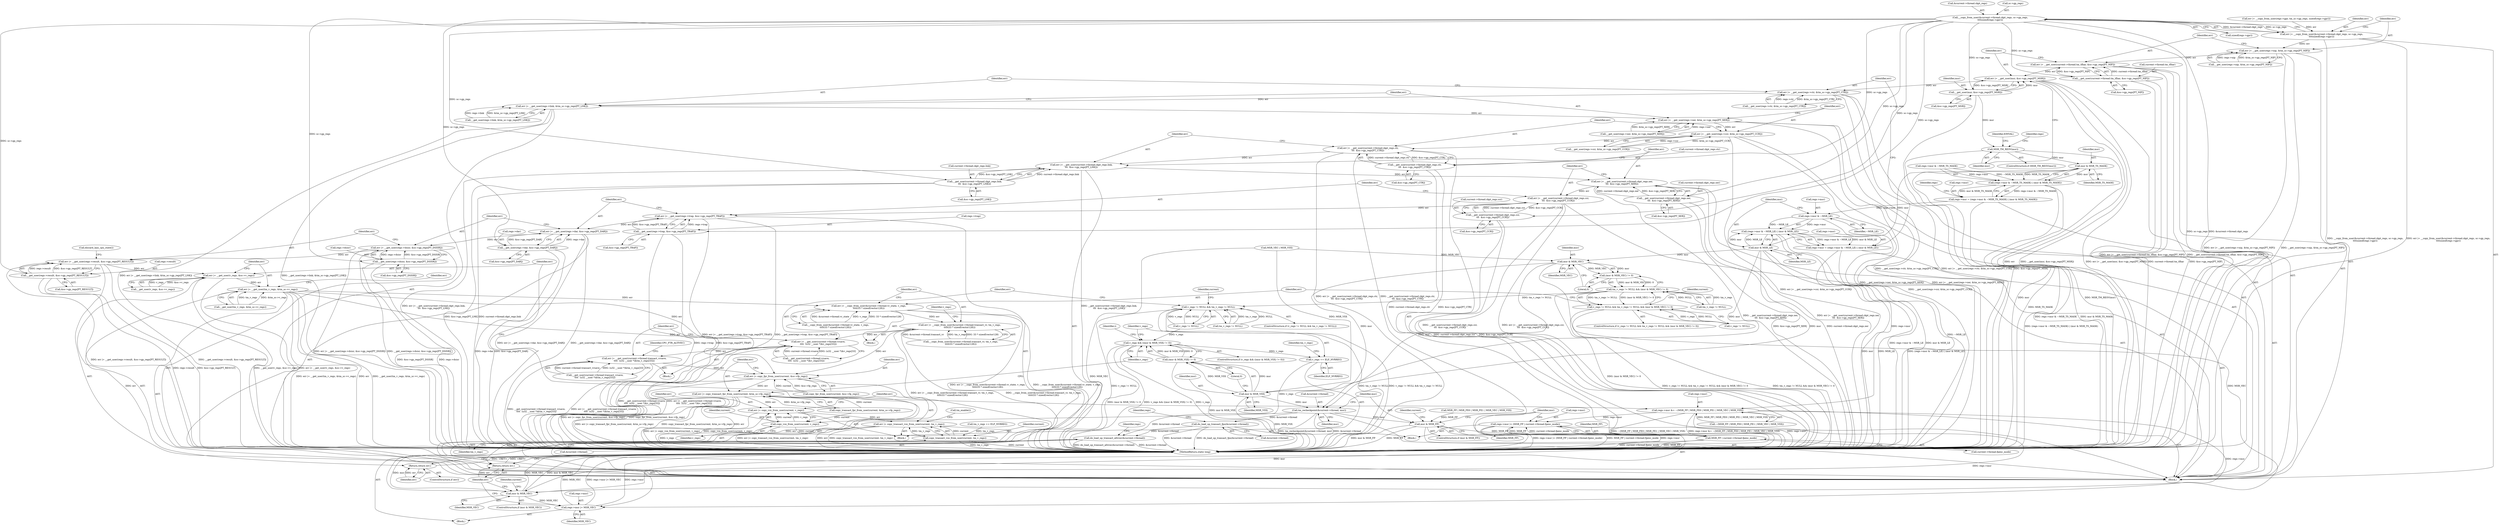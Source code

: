 digraph "0_linux_d2b9d2a5ad5ef04ff978c9923d19730cb05efd55_0@pointer" {
"1000145" [label="(Call,__copy_from_user(&current->thread.ckpt_regs, sc->gp_regs,\n\t\t\t\tsizeof(regs->gpr)))"];
"1000143" [label="(Call,err |= __copy_from_user(&current->thread.ckpt_regs, sc->gp_regs,\n\t\t\t\tsizeof(regs->gpr)))"];
"1000159" [label="(Call,err |= __get_user(regs->nip, &tm_sc->gp_regs[PT_NIP]))"];
"1000171" [label="(Call,err |= __get_user(current->thread.tm_tfhar, &sc->gp_regs[PT_NIP]))"];
"1000185" [label="(Call,err |= __get_user(msr, &sc->gp_regs[PT_MSR]))"];
"1000227" [label="(Call,err |= __get_user(regs->ctr, &tm_sc->gp_regs[PT_CTR]))"];
"1000239" [label="(Call,err |= __get_user(regs->link, &tm_sc->gp_regs[PT_LNK]))"];
"1000251" [label="(Call,err |= __get_user(regs->xer, &tm_sc->gp_regs[PT_XER]))"];
"1000263" [label="(Call,err |= __get_user(regs->ccr, &tm_sc->gp_regs[PT_CCR]))"];
"1000275" [label="(Call,err |= __get_user(current->thread.ckpt_regs.ctr,\n\t\t\t  &sc->gp_regs[PT_CTR]))"];
"1000291" [label="(Call,err |= __get_user(current->thread.ckpt_regs.link,\n\t\t\t  &sc->gp_regs[PT_LNK]))"];
"1000307" [label="(Call,err |= __get_user(current->thread.ckpt_regs.xer,\n\t\t\t  &sc->gp_regs[PT_XER]))"];
"1000323" [label="(Call,err |= __get_user(current->thread.ckpt_regs.ccr,\n\t\t\t  &sc->gp_regs[PT_CCR]))"];
"1000339" [label="(Call,err |= __get_user(regs->trap, &sc->gp_regs[PT_TRAP]))"];
"1000351" [label="(Call,err |= __get_user(regs->dar, &sc->gp_regs[PT_DAR]))"];
"1000363" [label="(Call,err |= __get_user(regs->dsisr, &sc->gp_regs[PT_DSISR]))"];
"1000375" [label="(Call,err |= __get_user(regs->result, &sc->gp_regs[PT_RESULT]))"];
"1000402" [label="(Call,err |= __get_user(v_regs, &sc->v_regs))"];
"1000410" [label="(Call,err |= __get_user(tm_v_regs, &tm_sc->v_regs))"];
"1000420" [label="(Return,return err;)"];
"1000465" [label="(Call,err |= __copy_from_user(&current->thread.vr_state, v_regs,\n\t\t\t\t\t33 * sizeof(vector128)))"];
"1000479" [label="(Call,err |= __copy_from_user(&current->thread.transact_vr, tm_v_regs,\n\t\t\t\t\t33 * sizeof(vector128)))"];
"1000534" [label="(Call,err |= __get_user(current->thread.vrsave,\n\t\t\t\t  (u32 __user *)&v_regs[33]))"];
"1000548" [label="(Call,err |= __get_user(current->thread.transact_vrsave,\n\t\t\t\t  (u32 __user *)&tm_v_regs[33]))"];
"1000588" [label="(Call,err |= copy_fpr_from_user(current, &sc->fp_regs))"];
"1000596" [label="(Call,err |= copy_transact_fpr_from_user(current, &tm_sc->fp_regs))"];
"1000619" [label="(Call,err |= copy_vsx_from_user(current, v_regs))"];
"1000624" [label="(Call,err |= copy_transact_vsx_from_user(current, tm_v_regs))"];
"1000717" [label="(Return,return err;)"];
"1000173" [label="(Call,__get_user(current->thread.tm_tfhar, &sc->gp_regs[PT_NIP]))"];
"1000187" [label="(Call,__get_user(msr, &sc->gp_regs[PT_MSR]))"];
"1000196" [label="(Call,MSR_TM_RESV(msr))"];
"1000211" [label="(Call,msr & MSR_TS_MASK)"];
"1000205" [label="(Call,(regs->msr & ~MSR_TS_MASK) | (msr & MSR_TS_MASK))"];
"1000201" [label="(Call,regs->msr = (regs->msr & ~MSR_TS_MASK) | (msr & MSR_TS_MASK))"];
"1000219" [label="(Call,regs->msr & ~MSR_LE)"];
"1000218" [label="(Call,(regs->msr & ~MSR_LE) | (msr & MSR_LE))"];
"1000214" [label="(Call,regs->msr = (regs->msr & ~MSR_LE) | (msr & MSR_LE))"];
"1000388" [label="(Call,regs->msr &= ~(MSR_FP | MSR_FE0 | MSR_FE1 | MSR_VEC | MSR_VSX))"];
"1000691" [label="(Call,regs->msr |= (MSR_FP | current->thread.fpexc_mode))"];
"1000712" [label="(Call,regs->msr |= MSR_VEC)"];
"1000224" [label="(Call,msr & MSR_LE)"];
"1000460" [label="(Call,msr & MSR_VEC)"];
"1000459" [label="(Call,(msr & MSR_VEC) != 0)"];
"1000455" [label="(Call,tm_v_regs != NULL && (msr & MSR_VEC) != 0)"];
"1000451" [label="(Call,v_regs != NULL && tm_v_regs != NULL && (msr & MSR_VEC) != 0)"];
"1000526" [label="(Call,v_regs != NULL && tm_v_regs != NULL)"];
"1000608" [label="(Call,msr & MSR_VSX)"];
"1000607" [label="(Call,(msr & MSR_VSX) != 0)"];
"1000605" [label="(Call,v_regs && ((msr & MSR_VSX) != 0))"];
"1000613" [label="(Call,v_regs += ELF_NVRREG)"];
"1000621" [label="(Call,copy_vsx_from_user(current, v_regs))"];
"1000626" [label="(Call,copy_transact_vsx_from_user(current, tm_v_regs))"];
"1000675" [label="(Call,tm_recheckpoint(&current->thread, msr))"];
"1000682" [label="(Call,msr & MSR_FP)"];
"1000695" [label="(Call,MSR_FP | current->thread.fpexc_mode)"];
"1000703" [label="(Call,msr & MSR_VEC)"];
"1000686" [label="(Call,do_load_up_transact_fpu(&current->thread))"];
"1000707" [label="(Call,do_load_up_transact_altivec(&current->thread))"];
"1000277" [label="(Call,__get_user(current->thread.ckpt_regs.ctr,\n\t\t\t  &sc->gp_regs[PT_CTR]))"];
"1000293" [label="(Call,__get_user(current->thread.ckpt_regs.link,\n\t\t\t  &sc->gp_regs[PT_LNK]))"];
"1000309" [label="(Call,__get_user(current->thread.ckpt_regs.xer,\n\t\t\t  &sc->gp_regs[PT_XER]))"];
"1000325" [label="(Call,__get_user(current->thread.ckpt_regs.ccr,\n\t\t\t  &sc->gp_regs[PT_CCR]))"];
"1000341" [label="(Call,__get_user(regs->trap, &sc->gp_regs[PT_TRAP]))"];
"1000353" [label="(Call,__get_user(regs->dar, &sc->gp_regs[PT_DAR]))"];
"1000365" [label="(Call,__get_user(regs->dsisr, &sc->gp_regs[PT_DSISR]))"];
"1000377" [label="(Call,__get_user(regs->result, &sc->gp_regs[PT_RESULT]))"];
"1000533" [label="(Block,)"];
"1000172" [label="(Identifier,err)"];
"1000293" [label="(Call,__get_user(current->thread.ckpt_regs.link,\n\t\t\t  &sc->gp_regs[PT_LNK]))"];
"1000174" [label="(Call,current->thread.tm_tfhar)"];
"1000693" [label="(Identifier,regs)"];
"1000317" [label="(Call,&sc->gp_regs[PT_XER])"];
"1000187" [label="(Call,__get_user(msr, &sc->gp_regs[PT_MSR]))"];
"1000265" [label="(Call,__get_user(regs->ccr, &tm_sc->gp_regs[PT_CCR]))"];
"1000309" [label="(Call,__get_user(current->thread.ckpt_regs.xer,\n\t\t\t  &sc->gp_regs[PT_XER]))"];
"1000339" [label="(Call,err |= __get_user(regs->trap, &sc->gp_regs[PT_TRAP]))"];
"1000412" [label="(Call,__get_user(tm_v_regs, &tm_sc->v_regs))"];
"1000681" [label="(ControlStructure,if (msr & MSR_FP))"];
"1000387" [label="(Call,discard_lazy_cpu_state())"];
"1000369" [label="(Call,&sc->gp_regs[PT_DSISR])"];
"1000705" [label="(Identifier,MSR_VEC)"];
"1000277" [label="(Call,__get_user(current->thread.ckpt_regs.ctr,\n\t\t\t  &sc->gp_regs[PT_CTR]))"];
"1000307" [label="(Call,err |= __get_user(current->thread.ckpt_regs.xer,\n\t\t\t  &sc->gp_regs[PT_XER]))"];
"1000692" [label="(Call,regs->msr)"];
"1000146" [label="(Call,&current->thread.ckpt_regs)"];
"1000697" [label="(Call,current->thread.fpexc_mode)"];
"1000381" [label="(Call,&sc->gp_regs[PT_RESULT])"];
"1000404" [label="(Call,__get_user(v_regs, &sc->v_regs))"];
"1000144" [label="(Identifier,err)"];
"1000326" [label="(Call,current->thread.ckpt_regs.ccr)"];
"1000620" [label="(Identifier,err)"];
"1000216" [label="(Identifier,regs)"];
"1000353" [label="(Call,__get_user(regs->dar, &sc->gp_regs[PT_DAR]))"];
"1000549" [label="(Identifier,err)"];
"1000213" [label="(Identifier,MSR_TS_MASK)"];
"1000202" [label="(Call,regs->msr)"];
"1000239" [label="(Call,err |= __get_user(regs->link, &tm_sc->gp_regs[PT_LNK]))"];
"1000252" [label="(Identifier,err)"];
"1000596" [label="(Call,err |= copy_transact_fpr_from_user(current, &tm_sc->fp_regs))"];
"1000530" [label="(Call,tm_v_regs != NULL)"];
"1000263" [label="(Call,err |= __get_user(regs->ccr, &tm_sc->gp_regs[PT_CCR]))"];
"1000462" [label="(Identifier,MSR_VEC)"];
"1000224" [label="(Call,msr & MSR_LE)"];
"1000161" [label="(Call,__get_user(regs->nip, &tm_sc->gp_regs[PT_NIP]))"];
"1000186" [label="(Identifier,err)"];
"1000352" [label="(Identifier,err)"];
"1000689" [label="(Identifier,current)"];
"1000702" [label="(ControlStructure,if (msr & MSR_VEC))"];
"1000714" [label="(Identifier,regs)"];
"1000145" [label="(Call,__copy_from_user(&current->thread.ckpt_regs, sc->gp_regs,\n\t\t\t\tsizeof(regs->gpr)))"];
"1000220" [label="(Call,regs->msr)"];
"1000196" [label="(Call,MSR_TM_RESV(msr))"];
"1000341" [label="(Call,__get_user(regs->trap, &sc->gp_regs[PT_TRAP]))"];
"1000625" [label="(Identifier,err)"];
"1000467" [label="(Call,__copy_from_user(&current->thread.vr_state, v_regs,\n\t\t\t\t\t33 * sizeof(vector128)))"];
"1000707" [label="(Call,do_load_up_transact_altivec(&current->thread))"];
"1000465" [label="(Call,err |= __copy_from_user(&current->thread.vr_state, v_regs,\n\t\t\t\t\t33 * sizeof(vector128)))"];
"1000392" [label="(Call,~(MSR_FP | MSR_FE0 | MSR_FE1 | MSR_VEC | MSR_VSX))"];
"1000418" [label="(ControlStructure,if (err))"];
"1000456" [label="(Call,tm_v_regs != NULL)"];
"1000264" [label="(Identifier,err)"];
"1000464" [label="(Block,)"];
"1000710" [label="(Identifier,current)"];
"1000212" [label="(Identifier,msr)"];
"1000685" [label="(Block,)"];
"1000526" [label="(Call,v_regs != NULL && tm_v_regs != NULL)"];
"1000718" [label="(Identifier,err)"];
"1000200" [label="(Identifier,EINVAL)"];
"1000388" [label="(Call,regs->msr &= ~(MSR_FP | MSR_FE0 | MSR_FE1 | MSR_VEC | MSR_VSX))"];
"1000410" [label="(Call,err |= __get_user(tm_v_regs, &tm_sc->v_regs))"];
"1000628" [label="(Identifier,tm_v_regs)"];
"1000197" [label="(Identifier,msr)"];
"1000614" [label="(Identifier,v_regs)"];
"1000616" [label="(Call,tm_v_regs += ELF_NVRREG)"];
"1000706" [label="(Block,)"];
"1000240" [label="(Identifier,err)"];
"1000143" [label="(Call,err |= __copy_from_user(&current->thread.ckpt_regs, sc->gp_regs,\n\t\t\t\tsizeof(regs->gpr)))"];
"1000452" [label="(Call,v_regs != NULL)"];
"1000285" [label="(Call,&sc->gp_regs[PT_CTR])"];
"1000598" [label="(Call,copy_transact_fpr_from_user(current, &tm_sc->fp_regs))"];
"1000171" [label="(Call,err |= __get_user(current->thread.tm_tfhar, &sc->gp_regs[PT_NIP]))"];
"1000536" [label="(Call,__get_user(current->thread.vrsave,\n\t\t\t\t  (u32 __user *)&v_regs[33]))"];
"1000363" [label="(Call,err |= __get_user(regs->dsisr, &sc->gp_regs[PT_DSISR]))"];
"1000278" [label="(Call,current->thread.ckpt_regs.ctr)"];
"1000597" [label="(Identifier,err)"];
"1000375" [label="(Call,err |= __get_user(regs->result, &sc->gp_regs[PT_RESULT]))"];
"1000223" [label="(Identifier,~MSR_LE)"];
"1000624" [label="(Call,err |= copy_transact_vsx_from_user(current, tm_v_regs))"];
"1000206" [label="(Call,regs->msr & ~MSR_TS_MASK)"];
"1000351" [label="(Call,err |= __get_user(regs->dar, &sc->gp_regs[PT_DAR]))"];
"1000229" [label="(Call,__get_user(regs->ctr, &tm_sc->gp_regs[PT_CTR]))"];
"1000393" [label="(Call,MSR_FP | MSR_FE0 | MSR_FE1 | MSR_VEC | MSR_VSX)"];
"1000455" [label="(Call,tm_v_regs != NULL && (msr & MSR_VEC) != 0)"];
"1000366" [label="(Call,regs->dsisr)"];
"1000588" [label="(Call,err |= copy_fpr_from_user(current, &sc->fp_regs))"];
"1000612" [label="(Block,)"];
"1000460" [label="(Call,msr & MSR_VEC)"];
"1000276" [label="(Identifier,err)"];
"1000613" [label="(Call,v_regs += ELF_NVRREG)"];
"1000696" [label="(Identifier,MSR_FP)"];
"1000451" [label="(Call,v_regs != NULL && tm_v_regs != NULL && (msr & MSR_VEC) != 0)"];
"1000323" [label="(Call,err |= __get_user(current->thread.ckpt_regs.ccr,\n\t\t\t  &sc->gp_regs[PT_CCR]))"];
"1000716" [label="(Identifier,MSR_VEC)"];
"1000622" [label="(Identifier,current)"];
"1000402" [label="(Call,err |= __get_user(v_regs, &sc->v_regs))"];
"1000479" [label="(Call,err |= __copy_from_user(&current->thread.transact_vr, tm_v_regs,\n\t\t\t\t\t33 * sizeof(vector128)))"];
"1000275" [label="(Call,err |= __get_user(current->thread.ckpt_regs.ctr,\n\t\t\t  &sc->gp_regs[PT_CTR]))"];
"1000589" [label="(Identifier,err)"];
"1000292" [label="(Identifier,err)"];
"1000215" [label="(Call,regs->msr)"];
"1000480" [label="(Identifier,err)"];
"1000623" [label="(Identifier,v_regs)"];
"1000218" [label="(Call,(regs->msr & ~MSR_LE) | (msr & MSR_LE))"];
"1000377" [label="(Call,__get_user(regs->result, &sc->gp_regs[PT_RESULT]))"];
"1000185" [label="(Call,err |= __get_user(msr, &sc->gp_regs[PT_MSR]))"];
"1000466" [label="(Identifier,err)"];
"1000617" [label="(Identifier,tm_v_regs)"];
"1000419" [label="(Identifier,err)"];
"1000604" [label="(ControlStructure,if (v_regs && ((msr & MSR_VSX) != 0)))"];
"1000548" [label="(Call,err |= __get_user(current->thread.transact_vrsave,\n\t\t\t\t  (u32 __user *)&tm_v_regs[33]))"];
"1000691" [label="(Call,regs->msr |= (MSR_FP | current->thread.fpexc_mode))"];
"1000708" [label="(Call,&current->thread)"];
"1000610" [label="(Identifier,MSR_VSX)"];
"1000205" [label="(Call,(regs->msr & ~MSR_TS_MASK) | (msr & MSR_TS_MASK))"];
"1000219" [label="(Call,regs->msr & ~MSR_LE)"];
"1000609" [label="(Identifier,msr)"];
"1000619" [label="(Call,err |= copy_vsx_from_user(current, v_regs))"];
"1000155" [label="(Call,sizeof(regs->gpr))"];
"1000130" [label="(Call,err |= __copy_from_user(regs->gpr, tm_sc->gp_regs, sizeof(regs->gpr)))"];
"1000606" [label="(Identifier,v_regs)"];
"1000195" [label="(ControlStructure,if (MSR_TM_RESV(msr)))"];
"1000378" [label="(Call,regs->result)"];
"1000241" [label="(Call,__get_user(regs->link, &tm_sc->gp_regs[PT_LNK]))"];
"1000712" [label="(Call,regs->msr |= MSR_VEC)"];
"1000684" [label="(Identifier,MSR_FP)"];
"1000695" [label="(Call,MSR_FP | current->thread.fpexc_mode)"];
"1000421" [label="(Identifier,err)"];
"1000253" [label="(Call,__get_user(regs->xer, &tm_sc->gp_regs[PT_XER]))"];
"1000201" [label="(Call,regs->msr = (regs->msr & ~MSR_TS_MASK) | (msr & MSR_TS_MASK))"];
"1000580" [label="(Identifier,CPU_FTR_ALTIVEC)"];
"1000704" [label="(Identifier,msr)"];
"1000633" [label="(Identifier,i)"];
"1000675" [label="(Call,tm_recheckpoint(&current->thread, msr))"];
"1000403" [label="(Identifier,err)"];
"1000607" [label="(Call,(msr & MSR_VSX) != 0)"];
"1000676" [label="(Call,&current->thread)"];
"1000159" [label="(Call,err |= __get_user(regs->nip, &tm_sc->gp_regs[PT_NIP]))"];
"1000611" [label="(Literal,0)"];
"1000308" [label="(Identifier,err)"];
"1000450" [label="(ControlStructure,if (v_regs != NULL && tm_v_regs != NULL && (msr & MSR_VEC) != 0))"];
"1000357" [label="(Call,&sc->gp_regs[PT_DAR])"];
"1000667" [label="(Call,tm_enable())"];
"1000376" [label="(Identifier,err)"];
"1000627" [label="(Identifier,current)"];
"1000535" [label="(Identifier,err)"];
"1000294" [label="(Call,current->thread.ckpt_regs.link)"];
"1000686" [label="(Call,do_load_up_transact_fpu(&current->thread))"];
"1000717" [label="(Return,return err;)"];
"1000481" [label="(Call,__copy_from_user(&current->thread.transact_vr, tm_v_regs,\n\t\t\t\t\t33 * sizeof(vector128)))"];
"1000225" [label="(Identifier,msr)"];
"1000463" [label="(Literal,0)"];
"1000325" [label="(Call,__get_user(current->thread.ckpt_regs.ccr,\n\t\t\t  &sc->gp_regs[PT_CCR]))"];
"1000525" [label="(ControlStructure,if (v_regs != NULL && tm_v_regs != NULL))"];
"1000683" [label="(Identifier,msr)"];
"1000227" [label="(Call,err |= __get_user(regs->ctr, &tm_sc->gp_regs[PT_CTR]))"];
"1000605" [label="(Call,v_regs && ((msr & MSR_VSX) != 0))"];
"1000713" [label="(Call,regs->msr)"];
"1000291" [label="(Call,err |= __get_user(current->thread.ckpt_regs.link,\n\t\t\t  &sc->gp_regs[PT_LNK]))"];
"1000324" [label="(Identifier,err)"];
"1000527" [label="(Call,v_regs != NULL)"];
"1000682" [label="(Call,msr & MSR_FP)"];
"1000211" [label="(Call,msr & MSR_TS_MASK)"];
"1000333" [label="(Call,&sc->gp_regs[PT_CCR])"];
"1000364" [label="(Identifier,err)"];
"1000621" [label="(Call,copy_vsx_from_user(current, v_regs))"];
"1000354" [label="(Call,regs->dar)"];
"1000590" [label="(Call,copy_fpr_from_user(current, &sc->fp_regs))"];
"1000411" [label="(Identifier,err)"];
"1000179" [label="(Call,&sc->gp_regs[PT_NIP])"];
"1000226" [label="(Identifier,MSR_LE)"];
"1000615" [label="(Identifier,ELF_NVRREG)"];
"1000680" [label="(Identifier,msr)"];
"1000214" [label="(Call,regs->msr = (regs->msr & ~MSR_LE) | (msr & MSR_LE))"];
"1000340" [label="(Identifier,err)"];
"1000188" [label="(Identifier,msr)"];
"1000567" [label="(Identifier,current)"];
"1000608" [label="(Call,msr & MSR_VSX)"];
"1000310" [label="(Call,current->thread.ckpt_regs.xer)"];
"1000251" [label="(Call,err |= __get_user(regs->xer, &tm_sc->gp_regs[PT_XER]))"];
"1000687" [label="(Call,&current->thread)"];
"1000703" [label="(Call,msr & MSR_VEC)"];
"1000459" [label="(Call,(msr & MSR_VEC) != 0)"];
"1000550" [label="(Call,__get_user(current->thread.transact_vrsave,\n\t\t\t\t  (u32 __user *)&tm_v_regs[33]))"];
"1000121" [label="(Block,)"];
"1000399" [label="(Call,MSR_VEC | MSR_VSX)"];
"1000189" [label="(Call,&sc->gp_regs[PT_MSR])"];
"1000301" [label="(Call,&sc->gp_regs[PT_LNK])"];
"1000152" [label="(Call,sc->gp_regs)"];
"1000420" [label="(Return,return err;)"];
"1000497" [label="(Identifier,current)"];
"1000173" [label="(Call,__get_user(current->thread.tm_tfhar, &sc->gp_regs[PT_NIP]))"];
"1000345" [label="(Call,&sc->gp_regs[PT_TRAP])"];
"1000534" [label="(Call,err |= __get_user(current->thread.vrsave,\n\t\t\t\t  (u32 __user *)&v_regs[33]))"];
"1000719" [label="(MethodReturn,static long)"];
"1000389" [label="(Call,regs->msr)"];
"1000626" [label="(Call,copy_transact_vsx_from_user(current, tm_v_regs))"];
"1000461" [label="(Identifier,msr)"];
"1000203" [label="(Identifier,regs)"];
"1000528" [label="(Identifier,v_regs)"];
"1000365" [label="(Call,__get_user(regs->dsisr, &sc->gp_regs[PT_DSISR]))"];
"1000160" [label="(Identifier,err)"];
"1000342" [label="(Call,regs->trap)"];
"1000228" [label="(Identifier,err)"];
"1000145" -> "1000143"  [label="AST: "];
"1000145" -> "1000155"  [label="CFG: "];
"1000146" -> "1000145"  [label="AST: "];
"1000152" -> "1000145"  [label="AST: "];
"1000155" -> "1000145"  [label="AST: "];
"1000143" -> "1000145"  [label="CFG: "];
"1000145" -> "1000719"  [label="DDG: sc->gp_regs"];
"1000145" -> "1000719"  [label="DDG: &current->thread.ckpt_regs"];
"1000145" -> "1000143"  [label="DDG: &current->thread.ckpt_regs"];
"1000145" -> "1000143"  [label="DDG: sc->gp_regs"];
"1000145" -> "1000173"  [label="DDG: sc->gp_regs"];
"1000145" -> "1000187"  [label="DDG: sc->gp_regs"];
"1000145" -> "1000277"  [label="DDG: sc->gp_regs"];
"1000145" -> "1000293"  [label="DDG: sc->gp_regs"];
"1000145" -> "1000309"  [label="DDG: sc->gp_regs"];
"1000145" -> "1000325"  [label="DDG: sc->gp_regs"];
"1000145" -> "1000341"  [label="DDG: sc->gp_regs"];
"1000145" -> "1000353"  [label="DDG: sc->gp_regs"];
"1000145" -> "1000365"  [label="DDG: sc->gp_regs"];
"1000145" -> "1000377"  [label="DDG: sc->gp_regs"];
"1000143" -> "1000121"  [label="AST: "];
"1000144" -> "1000143"  [label="AST: "];
"1000160" -> "1000143"  [label="CFG: "];
"1000143" -> "1000719"  [label="DDG: __copy_from_user(&current->thread.ckpt_regs, sc->gp_regs,\n\t\t\t\tsizeof(regs->gpr))"];
"1000143" -> "1000719"  [label="DDG: err |= __copy_from_user(&current->thread.ckpt_regs, sc->gp_regs,\n\t\t\t\tsizeof(regs->gpr))"];
"1000130" -> "1000143"  [label="DDG: err"];
"1000143" -> "1000159"  [label="DDG: err"];
"1000159" -> "1000121"  [label="AST: "];
"1000159" -> "1000161"  [label="CFG: "];
"1000160" -> "1000159"  [label="AST: "];
"1000161" -> "1000159"  [label="AST: "];
"1000172" -> "1000159"  [label="CFG: "];
"1000159" -> "1000719"  [label="DDG: err |= __get_user(regs->nip, &tm_sc->gp_regs[PT_NIP])"];
"1000159" -> "1000719"  [label="DDG: __get_user(regs->nip, &tm_sc->gp_regs[PT_NIP])"];
"1000161" -> "1000159"  [label="DDG: regs->nip"];
"1000161" -> "1000159"  [label="DDG: &tm_sc->gp_regs[PT_NIP]"];
"1000159" -> "1000171"  [label="DDG: err"];
"1000171" -> "1000121"  [label="AST: "];
"1000171" -> "1000173"  [label="CFG: "];
"1000172" -> "1000171"  [label="AST: "];
"1000173" -> "1000171"  [label="AST: "];
"1000186" -> "1000171"  [label="CFG: "];
"1000171" -> "1000719"  [label="DDG: __get_user(current->thread.tm_tfhar, &sc->gp_regs[PT_NIP])"];
"1000171" -> "1000719"  [label="DDG: err |= __get_user(current->thread.tm_tfhar, &sc->gp_regs[PT_NIP])"];
"1000173" -> "1000171"  [label="DDG: current->thread.tm_tfhar"];
"1000173" -> "1000171"  [label="DDG: &sc->gp_regs[PT_NIP]"];
"1000171" -> "1000185"  [label="DDG: err"];
"1000185" -> "1000121"  [label="AST: "];
"1000185" -> "1000187"  [label="CFG: "];
"1000186" -> "1000185"  [label="AST: "];
"1000187" -> "1000185"  [label="AST: "];
"1000197" -> "1000185"  [label="CFG: "];
"1000185" -> "1000719"  [label="DDG: err"];
"1000185" -> "1000719"  [label="DDG: __get_user(msr, &sc->gp_regs[PT_MSR])"];
"1000185" -> "1000719"  [label="DDG: err |= __get_user(msr, &sc->gp_regs[PT_MSR])"];
"1000187" -> "1000185"  [label="DDG: msr"];
"1000187" -> "1000185"  [label="DDG: &sc->gp_regs[PT_MSR]"];
"1000185" -> "1000227"  [label="DDG: err"];
"1000227" -> "1000121"  [label="AST: "];
"1000227" -> "1000229"  [label="CFG: "];
"1000228" -> "1000227"  [label="AST: "];
"1000229" -> "1000227"  [label="AST: "];
"1000240" -> "1000227"  [label="CFG: "];
"1000227" -> "1000719"  [label="DDG: err |= __get_user(regs->ctr, &tm_sc->gp_regs[PT_CTR])"];
"1000227" -> "1000719"  [label="DDG: __get_user(regs->ctr, &tm_sc->gp_regs[PT_CTR])"];
"1000229" -> "1000227"  [label="DDG: regs->ctr"];
"1000229" -> "1000227"  [label="DDG: &tm_sc->gp_regs[PT_CTR]"];
"1000227" -> "1000239"  [label="DDG: err"];
"1000239" -> "1000121"  [label="AST: "];
"1000239" -> "1000241"  [label="CFG: "];
"1000240" -> "1000239"  [label="AST: "];
"1000241" -> "1000239"  [label="AST: "];
"1000252" -> "1000239"  [label="CFG: "];
"1000239" -> "1000719"  [label="DDG: err |= __get_user(regs->link, &tm_sc->gp_regs[PT_LNK])"];
"1000239" -> "1000719"  [label="DDG: __get_user(regs->link, &tm_sc->gp_regs[PT_LNK])"];
"1000241" -> "1000239"  [label="DDG: regs->link"];
"1000241" -> "1000239"  [label="DDG: &tm_sc->gp_regs[PT_LNK]"];
"1000239" -> "1000251"  [label="DDG: err"];
"1000251" -> "1000121"  [label="AST: "];
"1000251" -> "1000253"  [label="CFG: "];
"1000252" -> "1000251"  [label="AST: "];
"1000253" -> "1000251"  [label="AST: "];
"1000264" -> "1000251"  [label="CFG: "];
"1000251" -> "1000719"  [label="DDG: err |= __get_user(regs->xer, &tm_sc->gp_regs[PT_XER])"];
"1000251" -> "1000719"  [label="DDG: __get_user(regs->xer, &tm_sc->gp_regs[PT_XER])"];
"1000253" -> "1000251"  [label="DDG: regs->xer"];
"1000253" -> "1000251"  [label="DDG: &tm_sc->gp_regs[PT_XER]"];
"1000251" -> "1000263"  [label="DDG: err"];
"1000263" -> "1000121"  [label="AST: "];
"1000263" -> "1000265"  [label="CFG: "];
"1000264" -> "1000263"  [label="AST: "];
"1000265" -> "1000263"  [label="AST: "];
"1000276" -> "1000263"  [label="CFG: "];
"1000263" -> "1000719"  [label="DDG: __get_user(regs->ccr, &tm_sc->gp_regs[PT_CCR])"];
"1000263" -> "1000719"  [label="DDG: err |= __get_user(regs->ccr, &tm_sc->gp_regs[PT_CCR])"];
"1000265" -> "1000263"  [label="DDG: regs->ccr"];
"1000265" -> "1000263"  [label="DDG: &tm_sc->gp_regs[PT_CCR]"];
"1000263" -> "1000275"  [label="DDG: err"];
"1000275" -> "1000121"  [label="AST: "];
"1000275" -> "1000277"  [label="CFG: "];
"1000276" -> "1000275"  [label="AST: "];
"1000277" -> "1000275"  [label="AST: "];
"1000292" -> "1000275"  [label="CFG: "];
"1000275" -> "1000719"  [label="DDG: err |= __get_user(current->thread.ckpt_regs.ctr,\n\t\t\t  &sc->gp_regs[PT_CTR])"];
"1000275" -> "1000719"  [label="DDG: __get_user(current->thread.ckpt_regs.ctr,\n\t\t\t  &sc->gp_regs[PT_CTR])"];
"1000277" -> "1000275"  [label="DDG: current->thread.ckpt_regs.ctr"];
"1000277" -> "1000275"  [label="DDG: &sc->gp_regs[PT_CTR]"];
"1000275" -> "1000291"  [label="DDG: err"];
"1000291" -> "1000121"  [label="AST: "];
"1000291" -> "1000293"  [label="CFG: "];
"1000292" -> "1000291"  [label="AST: "];
"1000293" -> "1000291"  [label="AST: "];
"1000308" -> "1000291"  [label="CFG: "];
"1000291" -> "1000719"  [label="DDG: err |= __get_user(current->thread.ckpt_regs.link,\n\t\t\t  &sc->gp_regs[PT_LNK])"];
"1000291" -> "1000719"  [label="DDG: __get_user(current->thread.ckpt_regs.link,\n\t\t\t  &sc->gp_regs[PT_LNK])"];
"1000293" -> "1000291"  [label="DDG: current->thread.ckpt_regs.link"];
"1000293" -> "1000291"  [label="DDG: &sc->gp_regs[PT_LNK]"];
"1000291" -> "1000307"  [label="DDG: err"];
"1000307" -> "1000121"  [label="AST: "];
"1000307" -> "1000309"  [label="CFG: "];
"1000308" -> "1000307"  [label="AST: "];
"1000309" -> "1000307"  [label="AST: "];
"1000324" -> "1000307"  [label="CFG: "];
"1000307" -> "1000719"  [label="DDG: __get_user(current->thread.ckpt_regs.xer,\n\t\t\t  &sc->gp_regs[PT_XER])"];
"1000307" -> "1000719"  [label="DDG: err |= __get_user(current->thread.ckpt_regs.xer,\n\t\t\t  &sc->gp_regs[PT_XER])"];
"1000309" -> "1000307"  [label="DDG: current->thread.ckpt_regs.xer"];
"1000309" -> "1000307"  [label="DDG: &sc->gp_regs[PT_XER]"];
"1000307" -> "1000323"  [label="DDG: err"];
"1000323" -> "1000121"  [label="AST: "];
"1000323" -> "1000325"  [label="CFG: "];
"1000324" -> "1000323"  [label="AST: "];
"1000325" -> "1000323"  [label="AST: "];
"1000340" -> "1000323"  [label="CFG: "];
"1000323" -> "1000719"  [label="DDG: __get_user(current->thread.ckpt_regs.ccr,\n\t\t\t  &sc->gp_regs[PT_CCR])"];
"1000323" -> "1000719"  [label="DDG: err |= __get_user(current->thread.ckpt_regs.ccr,\n\t\t\t  &sc->gp_regs[PT_CCR])"];
"1000325" -> "1000323"  [label="DDG: current->thread.ckpt_regs.ccr"];
"1000325" -> "1000323"  [label="DDG: &sc->gp_regs[PT_CCR]"];
"1000323" -> "1000339"  [label="DDG: err"];
"1000339" -> "1000121"  [label="AST: "];
"1000339" -> "1000341"  [label="CFG: "];
"1000340" -> "1000339"  [label="AST: "];
"1000341" -> "1000339"  [label="AST: "];
"1000352" -> "1000339"  [label="CFG: "];
"1000339" -> "1000719"  [label="DDG: err |= __get_user(regs->trap, &sc->gp_regs[PT_TRAP])"];
"1000339" -> "1000719"  [label="DDG: __get_user(regs->trap, &sc->gp_regs[PT_TRAP])"];
"1000341" -> "1000339"  [label="DDG: regs->trap"];
"1000341" -> "1000339"  [label="DDG: &sc->gp_regs[PT_TRAP]"];
"1000339" -> "1000351"  [label="DDG: err"];
"1000351" -> "1000121"  [label="AST: "];
"1000351" -> "1000353"  [label="CFG: "];
"1000352" -> "1000351"  [label="AST: "];
"1000353" -> "1000351"  [label="AST: "];
"1000364" -> "1000351"  [label="CFG: "];
"1000351" -> "1000719"  [label="DDG: err |= __get_user(regs->dar, &sc->gp_regs[PT_DAR])"];
"1000351" -> "1000719"  [label="DDG: __get_user(regs->dar, &sc->gp_regs[PT_DAR])"];
"1000353" -> "1000351"  [label="DDG: regs->dar"];
"1000353" -> "1000351"  [label="DDG: &sc->gp_regs[PT_DAR]"];
"1000351" -> "1000363"  [label="DDG: err"];
"1000363" -> "1000121"  [label="AST: "];
"1000363" -> "1000365"  [label="CFG: "];
"1000364" -> "1000363"  [label="AST: "];
"1000365" -> "1000363"  [label="AST: "];
"1000376" -> "1000363"  [label="CFG: "];
"1000363" -> "1000719"  [label="DDG: __get_user(regs->dsisr, &sc->gp_regs[PT_DSISR])"];
"1000363" -> "1000719"  [label="DDG: err |= __get_user(regs->dsisr, &sc->gp_regs[PT_DSISR])"];
"1000365" -> "1000363"  [label="DDG: regs->dsisr"];
"1000365" -> "1000363"  [label="DDG: &sc->gp_regs[PT_DSISR]"];
"1000363" -> "1000375"  [label="DDG: err"];
"1000375" -> "1000121"  [label="AST: "];
"1000375" -> "1000377"  [label="CFG: "];
"1000376" -> "1000375"  [label="AST: "];
"1000377" -> "1000375"  [label="AST: "];
"1000387" -> "1000375"  [label="CFG: "];
"1000375" -> "1000719"  [label="DDG: __get_user(regs->result, &sc->gp_regs[PT_RESULT])"];
"1000375" -> "1000719"  [label="DDG: err |= __get_user(regs->result, &sc->gp_regs[PT_RESULT])"];
"1000377" -> "1000375"  [label="DDG: regs->result"];
"1000377" -> "1000375"  [label="DDG: &sc->gp_regs[PT_RESULT]"];
"1000375" -> "1000402"  [label="DDG: err"];
"1000402" -> "1000121"  [label="AST: "];
"1000402" -> "1000404"  [label="CFG: "];
"1000403" -> "1000402"  [label="AST: "];
"1000404" -> "1000402"  [label="AST: "];
"1000411" -> "1000402"  [label="CFG: "];
"1000402" -> "1000719"  [label="DDG: __get_user(v_regs, &sc->v_regs)"];
"1000402" -> "1000719"  [label="DDG: err |= __get_user(v_regs, &sc->v_regs)"];
"1000404" -> "1000402"  [label="DDG: v_regs"];
"1000404" -> "1000402"  [label="DDG: &sc->v_regs"];
"1000402" -> "1000410"  [label="DDG: err"];
"1000410" -> "1000121"  [label="AST: "];
"1000410" -> "1000412"  [label="CFG: "];
"1000411" -> "1000410"  [label="AST: "];
"1000412" -> "1000410"  [label="AST: "];
"1000419" -> "1000410"  [label="CFG: "];
"1000410" -> "1000719"  [label="DDG: err"];
"1000410" -> "1000719"  [label="DDG: __get_user(tm_v_regs, &tm_sc->v_regs)"];
"1000410" -> "1000719"  [label="DDG: err |= __get_user(tm_v_regs, &tm_sc->v_regs)"];
"1000412" -> "1000410"  [label="DDG: tm_v_regs"];
"1000412" -> "1000410"  [label="DDG: &tm_sc->v_regs"];
"1000410" -> "1000420"  [label="DDG: err"];
"1000410" -> "1000465"  [label="DDG: err"];
"1000410" -> "1000534"  [label="DDG: err"];
"1000410" -> "1000588"  [label="DDG: err"];
"1000420" -> "1000418"  [label="AST: "];
"1000420" -> "1000421"  [label="CFG: "];
"1000421" -> "1000420"  [label="AST: "];
"1000719" -> "1000420"  [label="CFG: "];
"1000420" -> "1000719"  [label="DDG: <RET>"];
"1000421" -> "1000420"  [label="DDG: err"];
"1000465" -> "1000464"  [label="AST: "];
"1000465" -> "1000467"  [label="CFG: "];
"1000466" -> "1000465"  [label="AST: "];
"1000467" -> "1000465"  [label="AST: "];
"1000480" -> "1000465"  [label="CFG: "];
"1000465" -> "1000719"  [label="DDG: err |= __copy_from_user(&current->thread.vr_state, v_regs,\n\t\t\t\t\t33 * sizeof(vector128))"];
"1000465" -> "1000719"  [label="DDG: __copy_from_user(&current->thread.vr_state, v_regs,\n\t\t\t\t\t33 * sizeof(vector128))"];
"1000467" -> "1000465"  [label="DDG: &current->thread.vr_state"];
"1000467" -> "1000465"  [label="DDG: v_regs"];
"1000467" -> "1000465"  [label="DDG: 33 * sizeof(vector128)"];
"1000465" -> "1000479"  [label="DDG: err"];
"1000479" -> "1000464"  [label="AST: "];
"1000479" -> "1000481"  [label="CFG: "];
"1000480" -> "1000479"  [label="AST: "];
"1000481" -> "1000479"  [label="AST: "];
"1000528" -> "1000479"  [label="CFG: "];
"1000479" -> "1000719"  [label="DDG: err |= __copy_from_user(&current->thread.transact_vr, tm_v_regs,\n\t\t\t\t\t33 * sizeof(vector128))"];
"1000479" -> "1000719"  [label="DDG: __copy_from_user(&current->thread.transact_vr, tm_v_regs,\n\t\t\t\t\t33 * sizeof(vector128))"];
"1000481" -> "1000479"  [label="DDG: &current->thread.transact_vr"];
"1000481" -> "1000479"  [label="DDG: tm_v_regs"];
"1000481" -> "1000479"  [label="DDG: 33 * sizeof(vector128)"];
"1000479" -> "1000534"  [label="DDG: err"];
"1000479" -> "1000588"  [label="DDG: err"];
"1000534" -> "1000533"  [label="AST: "];
"1000534" -> "1000536"  [label="CFG: "];
"1000535" -> "1000534"  [label="AST: "];
"1000536" -> "1000534"  [label="AST: "];
"1000549" -> "1000534"  [label="CFG: "];
"1000534" -> "1000719"  [label="DDG: __get_user(current->thread.vrsave,\n\t\t\t\t  (u32 __user *)&v_regs[33])"];
"1000534" -> "1000719"  [label="DDG: err |= __get_user(current->thread.vrsave,\n\t\t\t\t  (u32 __user *)&v_regs[33])"];
"1000536" -> "1000534"  [label="DDG: current->thread.vrsave"];
"1000536" -> "1000534"  [label="DDG: (u32 __user *)&v_regs[33]"];
"1000534" -> "1000548"  [label="DDG: err"];
"1000548" -> "1000533"  [label="AST: "];
"1000548" -> "1000550"  [label="CFG: "];
"1000549" -> "1000548"  [label="AST: "];
"1000550" -> "1000548"  [label="AST: "];
"1000580" -> "1000548"  [label="CFG: "];
"1000548" -> "1000719"  [label="DDG: __get_user(current->thread.transact_vrsave,\n\t\t\t\t  (u32 __user *)&tm_v_regs[33])"];
"1000548" -> "1000719"  [label="DDG: err |= __get_user(current->thread.transact_vrsave,\n\t\t\t\t  (u32 __user *)&tm_v_regs[33])"];
"1000550" -> "1000548"  [label="DDG: current->thread.transact_vrsave"];
"1000550" -> "1000548"  [label="DDG: (u32 __user *)&tm_v_regs[33]"];
"1000548" -> "1000588"  [label="DDG: err"];
"1000588" -> "1000121"  [label="AST: "];
"1000588" -> "1000590"  [label="CFG: "];
"1000589" -> "1000588"  [label="AST: "];
"1000590" -> "1000588"  [label="AST: "];
"1000597" -> "1000588"  [label="CFG: "];
"1000588" -> "1000719"  [label="DDG: copy_fpr_from_user(current, &sc->fp_regs)"];
"1000588" -> "1000719"  [label="DDG: err |= copy_fpr_from_user(current, &sc->fp_regs)"];
"1000590" -> "1000588"  [label="DDG: current"];
"1000590" -> "1000588"  [label="DDG: &sc->fp_regs"];
"1000588" -> "1000596"  [label="DDG: err"];
"1000596" -> "1000121"  [label="AST: "];
"1000596" -> "1000598"  [label="CFG: "];
"1000597" -> "1000596"  [label="AST: "];
"1000598" -> "1000596"  [label="AST: "];
"1000606" -> "1000596"  [label="CFG: "];
"1000596" -> "1000719"  [label="DDG: copy_transact_fpr_from_user(current, &tm_sc->fp_regs)"];
"1000596" -> "1000719"  [label="DDG: err"];
"1000596" -> "1000719"  [label="DDG: err |= copy_transact_fpr_from_user(current, &tm_sc->fp_regs)"];
"1000598" -> "1000596"  [label="DDG: current"];
"1000598" -> "1000596"  [label="DDG: &tm_sc->fp_regs"];
"1000596" -> "1000619"  [label="DDG: err"];
"1000596" -> "1000717"  [label="DDG: err"];
"1000619" -> "1000612"  [label="AST: "];
"1000619" -> "1000621"  [label="CFG: "];
"1000620" -> "1000619"  [label="AST: "];
"1000621" -> "1000619"  [label="AST: "];
"1000625" -> "1000619"  [label="CFG: "];
"1000619" -> "1000719"  [label="DDG: copy_vsx_from_user(current, v_regs)"];
"1000619" -> "1000719"  [label="DDG: err |= copy_vsx_from_user(current, v_regs)"];
"1000621" -> "1000619"  [label="DDG: current"];
"1000621" -> "1000619"  [label="DDG: v_regs"];
"1000619" -> "1000624"  [label="DDG: err"];
"1000624" -> "1000612"  [label="AST: "];
"1000624" -> "1000626"  [label="CFG: "];
"1000625" -> "1000624"  [label="AST: "];
"1000626" -> "1000624"  [label="AST: "];
"1000667" -> "1000624"  [label="CFG: "];
"1000624" -> "1000719"  [label="DDG: copy_transact_vsx_from_user(current, tm_v_regs)"];
"1000624" -> "1000719"  [label="DDG: err |= copy_transact_vsx_from_user(current, tm_v_regs)"];
"1000624" -> "1000719"  [label="DDG: err"];
"1000626" -> "1000624"  [label="DDG: current"];
"1000626" -> "1000624"  [label="DDG: tm_v_regs"];
"1000624" -> "1000717"  [label="DDG: err"];
"1000717" -> "1000121"  [label="AST: "];
"1000717" -> "1000718"  [label="CFG: "];
"1000718" -> "1000717"  [label="AST: "];
"1000719" -> "1000717"  [label="CFG: "];
"1000717" -> "1000719"  [label="DDG: <RET>"];
"1000718" -> "1000717"  [label="DDG: err"];
"1000173" -> "1000179"  [label="CFG: "];
"1000174" -> "1000173"  [label="AST: "];
"1000179" -> "1000173"  [label="AST: "];
"1000173" -> "1000719"  [label="DDG: &sc->gp_regs[PT_NIP]"];
"1000173" -> "1000719"  [label="DDG: current->thread.tm_tfhar"];
"1000187" -> "1000189"  [label="CFG: "];
"1000188" -> "1000187"  [label="AST: "];
"1000189" -> "1000187"  [label="AST: "];
"1000187" -> "1000719"  [label="DDG: &sc->gp_regs[PT_MSR]"];
"1000187" -> "1000196"  [label="DDG: msr"];
"1000196" -> "1000195"  [label="AST: "];
"1000196" -> "1000197"  [label="CFG: "];
"1000197" -> "1000196"  [label="AST: "];
"1000200" -> "1000196"  [label="CFG: "];
"1000203" -> "1000196"  [label="CFG: "];
"1000196" -> "1000719"  [label="DDG: msr"];
"1000196" -> "1000719"  [label="DDG: MSR_TM_RESV(msr)"];
"1000196" -> "1000211"  [label="DDG: msr"];
"1000211" -> "1000205"  [label="AST: "];
"1000211" -> "1000213"  [label="CFG: "];
"1000212" -> "1000211"  [label="AST: "];
"1000213" -> "1000211"  [label="AST: "];
"1000205" -> "1000211"  [label="CFG: "];
"1000211" -> "1000719"  [label="DDG: MSR_TS_MASK"];
"1000211" -> "1000205"  [label="DDG: msr"];
"1000211" -> "1000205"  [label="DDG: MSR_TS_MASK"];
"1000211" -> "1000224"  [label="DDG: msr"];
"1000205" -> "1000201"  [label="AST: "];
"1000206" -> "1000205"  [label="AST: "];
"1000201" -> "1000205"  [label="CFG: "];
"1000205" -> "1000719"  [label="DDG: regs->msr & ~MSR_TS_MASK"];
"1000205" -> "1000719"  [label="DDG: msr & MSR_TS_MASK"];
"1000205" -> "1000201"  [label="DDG: regs->msr & ~MSR_TS_MASK"];
"1000205" -> "1000201"  [label="DDG: msr & MSR_TS_MASK"];
"1000206" -> "1000205"  [label="DDG: regs->msr"];
"1000206" -> "1000205"  [label="DDG: ~MSR_TS_MASK"];
"1000201" -> "1000121"  [label="AST: "];
"1000202" -> "1000201"  [label="AST: "];
"1000216" -> "1000201"  [label="CFG: "];
"1000201" -> "1000719"  [label="DDG: (regs->msr & ~MSR_TS_MASK) | (msr & MSR_TS_MASK)"];
"1000201" -> "1000219"  [label="DDG: regs->msr"];
"1000219" -> "1000218"  [label="AST: "];
"1000219" -> "1000223"  [label="CFG: "];
"1000220" -> "1000219"  [label="AST: "];
"1000223" -> "1000219"  [label="AST: "];
"1000225" -> "1000219"  [label="CFG: "];
"1000219" -> "1000719"  [label="DDG: ~MSR_LE"];
"1000219" -> "1000218"  [label="DDG: regs->msr"];
"1000219" -> "1000218"  [label="DDG: ~MSR_LE"];
"1000218" -> "1000214"  [label="AST: "];
"1000218" -> "1000224"  [label="CFG: "];
"1000224" -> "1000218"  [label="AST: "];
"1000214" -> "1000218"  [label="CFG: "];
"1000218" -> "1000719"  [label="DDG: regs->msr & ~MSR_LE"];
"1000218" -> "1000719"  [label="DDG: msr & MSR_LE"];
"1000218" -> "1000214"  [label="DDG: regs->msr & ~MSR_LE"];
"1000218" -> "1000214"  [label="DDG: msr & MSR_LE"];
"1000224" -> "1000218"  [label="DDG: msr"];
"1000224" -> "1000218"  [label="DDG: MSR_LE"];
"1000214" -> "1000121"  [label="AST: "];
"1000215" -> "1000214"  [label="AST: "];
"1000228" -> "1000214"  [label="CFG: "];
"1000214" -> "1000719"  [label="DDG: (regs->msr & ~MSR_LE) | (msr & MSR_LE)"];
"1000214" -> "1000388"  [label="DDG: regs->msr"];
"1000388" -> "1000121"  [label="AST: "];
"1000388" -> "1000392"  [label="CFG: "];
"1000389" -> "1000388"  [label="AST: "];
"1000392" -> "1000388"  [label="AST: "];
"1000403" -> "1000388"  [label="CFG: "];
"1000388" -> "1000719"  [label="DDG: regs->msr"];
"1000388" -> "1000719"  [label="DDG: ~(MSR_FP | MSR_FE0 | MSR_FE1 | MSR_VEC | MSR_VSX)"];
"1000388" -> "1000719"  [label="DDG: regs->msr &= ~(MSR_FP | MSR_FE0 | MSR_FE1 | MSR_VEC | MSR_VSX)"];
"1000392" -> "1000388"  [label="DDG: MSR_FP | MSR_FE0 | MSR_FE1 | MSR_VEC | MSR_VSX"];
"1000388" -> "1000691"  [label="DDG: regs->msr"];
"1000388" -> "1000712"  [label="DDG: regs->msr"];
"1000691" -> "1000685"  [label="AST: "];
"1000691" -> "1000695"  [label="CFG: "];
"1000692" -> "1000691"  [label="AST: "];
"1000695" -> "1000691"  [label="AST: "];
"1000704" -> "1000691"  [label="CFG: "];
"1000691" -> "1000719"  [label="DDG: MSR_FP | current->thread.fpexc_mode"];
"1000691" -> "1000719"  [label="DDG: regs->msr"];
"1000691" -> "1000719"  [label="DDG: regs->msr |= (MSR_FP | current->thread.fpexc_mode)"];
"1000695" -> "1000691"  [label="DDG: MSR_FP"];
"1000695" -> "1000691"  [label="DDG: current->thread.fpexc_mode"];
"1000691" -> "1000712"  [label="DDG: regs->msr"];
"1000712" -> "1000706"  [label="AST: "];
"1000712" -> "1000716"  [label="CFG: "];
"1000713" -> "1000712"  [label="AST: "];
"1000716" -> "1000712"  [label="AST: "];
"1000718" -> "1000712"  [label="CFG: "];
"1000712" -> "1000719"  [label="DDG: MSR_VEC"];
"1000712" -> "1000719"  [label="DDG: regs->msr |= MSR_VEC"];
"1000712" -> "1000719"  [label="DDG: regs->msr"];
"1000703" -> "1000712"  [label="DDG: MSR_VEC"];
"1000224" -> "1000226"  [label="CFG: "];
"1000225" -> "1000224"  [label="AST: "];
"1000226" -> "1000224"  [label="AST: "];
"1000224" -> "1000719"  [label="DDG: msr"];
"1000224" -> "1000719"  [label="DDG: MSR_LE"];
"1000224" -> "1000460"  [label="DDG: msr"];
"1000224" -> "1000608"  [label="DDG: msr"];
"1000224" -> "1000675"  [label="DDG: msr"];
"1000460" -> "1000459"  [label="AST: "];
"1000460" -> "1000462"  [label="CFG: "];
"1000461" -> "1000460"  [label="AST: "];
"1000462" -> "1000460"  [label="AST: "];
"1000463" -> "1000460"  [label="CFG: "];
"1000460" -> "1000459"  [label="DDG: msr"];
"1000460" -> "1000459"  [label="DDG: MSR_VEC"];
"1000399" -> "1000460"  [label="DDG: MSR_VEC"];
"1000460" -> "1000608"  [label="DDG: msr"];
"1000460" -> "1000675"  [label="DDG: msr"];
"1000460" -> "1000703"  [label="DDG: MSR_VEC"];
"1000459" -> "1000455"  [label="AST: "];
"1000459" -> "1000463"  [label="CFG: "];
"1000463" -> "1000459"  [label="AST: "];
"1000455" -> "1000459"  [label="CFG: "];
"1000459" -> "1000455"  [label="DDG: msr & MSR_VEC"];
"1000459" -> "1000455"  [label="DDG: 0"];
"1000455" -> "1000451"  [label="AST: "];
"1000455" -> "1000456"  [label="CFG: "];
"1000456" -> "1000455"  [label="AST: "];
"1000451" -> "1000455"  [label="CFG: "];
"1000455" -> "1000719"  [label="DDG: (msr & MSR_VEC) != 0"];
"1000455" -> "1000451"  [label="DDG: tm_v_regs != NULL"];
"1000455" -> "1000451"  [label="DDG: (msr & MSR_VEC) != 0"];
"1000456" -> "1000455"  [label="DDG: tm_v_regs"];
"1000456" -> "1000455"  [label="DDG: NULL"];
"1000455" -> "1000526"  [label="DDG: tm_v_regs != NULL"];
"1000451" -> "1000450"  [label="AST: "];
"1000451" -> "1000452"  [label="CFG: "];
"1000452" -> "1000451"  [label="AST: "];
"1000466" -> "1000451"  [label="CFG: "];
"1000497" -> "1000451"  [label="CFG: "];
"1000451" -> "1000719"  [label="DDG: tm_v_regs != NULL && (msr & MSR_VEC) != 0"];
"1000451" -> "1000719"  [label="DDG: v_regs != NULL && tm_v_regs != NULL && (msr & MSR_VEC) != 0"];
"1000452" -> "1000451"  [label="DDG: v_regs"];
"1000452" -> "1000451"  [label="DDG: NULL"];
"1000526" -> "1000525"  [label="AST: "];
"1000526" -> "1000527"  [label="CFG: "];
"1000526" -> "1000530"  [label="CFG: "];
"1000527" -> "1000526"  [label="AST: "];
"1000530" -> "1000526"  [label="AST: "];
"1000535" -> "1000526"  [label="CFG: "];
"1000567" -> "1000526"  [label="CFG: "];
"1000526" -> "1000719"  [label="DDG: tm_v_regs != NULL"];
"1000526" -> "1000719"  [label="DDG: v_regs != NULL && tm_v_regs != NULL"];
"1000526" -> "1000719"  [label="DDG: v_regs != NULL"];
"1000527" -> "1000526"  [label="DDG: v_regs"];
"1000527" -> "1000526"  [label="DDG: NULL"];
"1000530" -> "1000526"  [label="DDG: tm_v_regs"];
"1000530" -> "1000526"  [label="DDG: NULL"];
"1000608" -> "1000607"  [label="AST: "];
"1000608" -> "1000610"  [label="CFG: "];
"1000609" -> "1000608"  [label="AST: "];
"1000610" -> "1000608"  [label="AST: "];
"1000611" -> "1000608"  [label="CFG: "];
"1000608" -> "1000719"  [label="DDG: MSR_VSX"];
"1000608" -> "1000607"  [label="DDG: msr"];
"1000608" -> "1000607"  [label="DDG: MSR_VSX"];
"1000399" -> "1000608"  [label="DDG: MSR_VSX"];
"1000608" -> "1000675"  [label="DDG: msr"];
"1000607" -> "1000605"  [label="AST: "];
"1000607" -> "1000611"  [label="CFG: "];
"1000611" -> "1000607"  [label="AST: "];
"1000605" -> "1000607"  [label="CFG: "];
"1000607" -> "1000719"  [label="DDG: msr & MSR_VSX"];
"1000607" -> "1000605"  [label="DDG: msr & MSR_VSX"];
"1000607" -> "1000605"  [label="DDG: 0"];
"1000605" -> "1000604"  [label="AST: "];
"1000605" -> "1000606"  [label="CFG: "];
"1000606" -> "1000605"  [label="AST: "];
"1000614" -> "1000605"  [label="CFG: "];
"1000633" -> "1000605"  [label="CFG: "];
"1000605" -> "1000719"  [label="DDG: (msr & MSR_VSX) != 0"];
"1000605" -> "1000719"  [label="DDG: v_regs && ((msr & MSR_VSX) != 0)"];
"1000605" -> "1000719"  [label="DDG: v_regs"];
"1000527" -> "1000605"  [label="DDG: v_regs"];
"1000605" -> "1000613"  [label="DDG: v_regs"];
"1000613" -> "1000612"  [label="AST: "];
"1000613" -> "1000615"  [label="CFG: "];
"1000614" -> "1000613"  [label="AST: "];
"1000615" -> "1000613"  [label="AST: "];
"1000617" -> "1000613"  [label="CFG: "];
"1000613" -> "1000621"  [label="DDG: v_regs"];
"1000621" -> "1000623"  [label="CFG: "];
"1000622" -> "1000621"  [label="AST: "];
"1000623" -> "1000621"  [label="AST: "];
"1000621" -> "1000719"  [label="DDG: v_regs"];
"1000598" -> "1000621"  [label="DDG: current"];
"1000621" -> "1000626"  [label="DDG: current"];
"1000626" -> "1000628"  [label="CFG: "];
"1000627" -> "1000626"  [label="AST: "];
"1000628" -> "1000626"  [label="AST: "];
"1000626" -> "1000719"  [label="DDG: current"];
"1000626" -> "1000719"  [label="DDG: tm_v_regs"];
"1000616" -> "1000626"  [label="DDG: tm_v_regs"];
"1000675" -> "1000121"  [label="AST: "];
"1000675" -> "1000680"  [label="CFG: "];
"1000676" -> "1000675"  [label="AST: "];
"1000680" -> "1000675"  [label="AST: "];
"1000683" -> "1000675"  [label="CFG: "];
"1000675" -> "1000719"  [label="DDG: &current->thread"];
"1000675" -> "1000719"  [label="DDG: tm_recheckpoint(&current->thread, msr)"];
"1000675" -> "1000682"  [label="DDG: msr"];
"1000675" -> "1000686"  [label="DDG: &current->thread"];
"1000675" -> "1000707"  [label="DDG: &current->thread"];
"1000682" -> "1000681"  [label="AST: "];
"1000682" -> "1000684"  [label="CFG: "];
"1000683" -> "1000682"  [label="AST: "];
"1000684" -> "1000682"  [label="AST: "];
"1000689" -> "1000682"  [label="CFG: "];
"1000704" -> "1000682"  [label="CFG: "];
"1000682" -> "1000719"  [label="DDG: msr & MSR_FP"];
"1000682" -> "1000719"  [label="DDG: MSR_FP"];
"1000393" -> "1000682"  [label="DDG: MSR_FP"];
"1000682" -> "1000695"  [label="DDG: MSR_FP"];
"1000682" -> "1000703"  [label="DDG: msr"];
"1000695" -> "1000697"  [label="CFG: "];
"1000696" -> "1000695"  [label="AST: "];
"1000697" -> "1000695"  [label="AST: "];
"1000695" -> "1000719"  [label="DDG: MSR_FP"];
"1000695" -> "1000719"  [label="DDG: current->thread.fpexc_mode"];
"1000703" -> "1000702"  [label="AST: "];
"1000703" -> "1000705"  [label="CFG: "];
"1000704" -> "1000703"  [label="AST: "];
"1000705" -> "1000703"  [label="AST: "];
"1000710" -> "1000703"  [label="CFG: "];
"1000718" -> "1000703"  [label="CFG: "];
"1000703" -> "1000719"  [label="DDG: MSR_VEC"];
"1000703" -> "1000719"  [label="DDG: msr & MSR_VEC"];
"1000703" -> "1000719"  [label="DDG: msr"];
"1000399" -> "1000703"  [label="DDG: MSR_VEC"];
"1000686" -> "1000685"  [label="AST: "];
"1000686" -> "1000687"  [label="CFG: "];
"1000687" -> "1000686"  [label="AST: "];
"1000693" -> "1000686"  [label="CFG: "];
"1000686" -> "1000719"  [label="DDG: &current->thread"];
"1000686" -> "1000719"  [label="DDG: do_load_up_transact_fpu(&current->thread)"];
"1000686" -> "1000707"  [label="DDG: &current->thread"];
"1000707" -> "1000706"  [label="AST: "];
"1000707" -> "1000708"  [label="CFG: "];
"1000708" -> "1000707"  [label="AST: "];
"1000714" -> "1000707"  [label="CFG: "];
"1000707" -> "1000719"  [label="DDG: &current->thread"];
"1000707" -> "1000719"  [label="DDG: do_load_up_transact_altivec(&current->thread)"];
"1000277" -> "1000285"  [label="CFG: "];
"1000278" -> "1000277"  [label="AST: "];
"1000285" -> "1000277"  [label="AST: "];
"1000277" -> "1000719"  [label="DDG: &sc->gp_regs[PT_CTR]"];
"1000277" -> "1000719"  [label="DDG: current->thread.ckpt_regs.ctr"];
"1000293" -> "1000301"  [label="CFG: "];
"1000294" -> "1000293"  [label="AST: "];
"1000301" -> "1000293"  [label="AST: "];
"1000293" -> "1000719"  [label="DDG: current->thread.ckpt_regs.link"];
"1000293" -> "1000719"  [label="DDG: &sc->gp_regs[PT_LNK]"];
"1000309" -> "1000317"  [label="CFG: "];
"1000310" -> "1000309"  [label="AST: "];
"1000317" -> "1000309"  [label="AST: "];
"1000309" -> "1000719"  [label="DDG: current->thread.ckpt_regs.xer"];
"1000309" -> "1000719"  [label="DDG: &sc->gp_regs[PT_XER]"];
"1000325" -> "1000333"  [label="CFG: "];
"1000326" -> "1000325"  [label="AST: "];
"1000333" -> "1000325"  [label="AST: "];
"1000325" -> "1000719"  [label="DDG: current->thread.ckpt_regs.ccr"];
"1000325" -> "1000719"  [label="DDG: &sc->gp_regs[PT_CCR]"];
"1000341" -> "1000345"  [label="CFG: "];
"1000342" -> "1000341"  [label="AST: "];
"1000345" -> "1000341"  [label="AST: "];
"1000341" -> "1000719"  [label="DDG: regs->trap"];
"1000341" -> "1000719"  [label="DDG: &sc->gp_regs[PT_TRAP]"];
"1000353" -> "1000357"  [label="CFG: "];
"1000354" -> "1000353"  [label="AST: "];
"1000357" -> "1000353"  [label="AST: "];
"1000353" -> "1000719"  [label="DDG: &sc->gp_regs[PT_DAR]"];
"1000353" -> "1000719"  [label="DDG: regs->dar"];
"1000365" -> "1000369"  [label="CFG: "];
"1000366" -> "1000365"  [label="AST: "];
"1000369" -> "1000365"  [label="AST: "];
"1000365" -> "1000719"  [label="DDG: &sc->gp_regs[PT_DSISR]"];
"1000365" -> "1000719"  [label="DDG: regs->dsisr"];
"1000377" -> "1000381"  [label="CFG: "];
"1000378" -> "1000377"  [label="AST: "];
"1000381" -> "1000377"  [label="AST: "];
"1000377" -> "1000719"  [label="DDG: regs->result"];
"1000377" -> "1000719"  [label="DDG: &sc->gp_regs[PT_RESULT]"];
}
